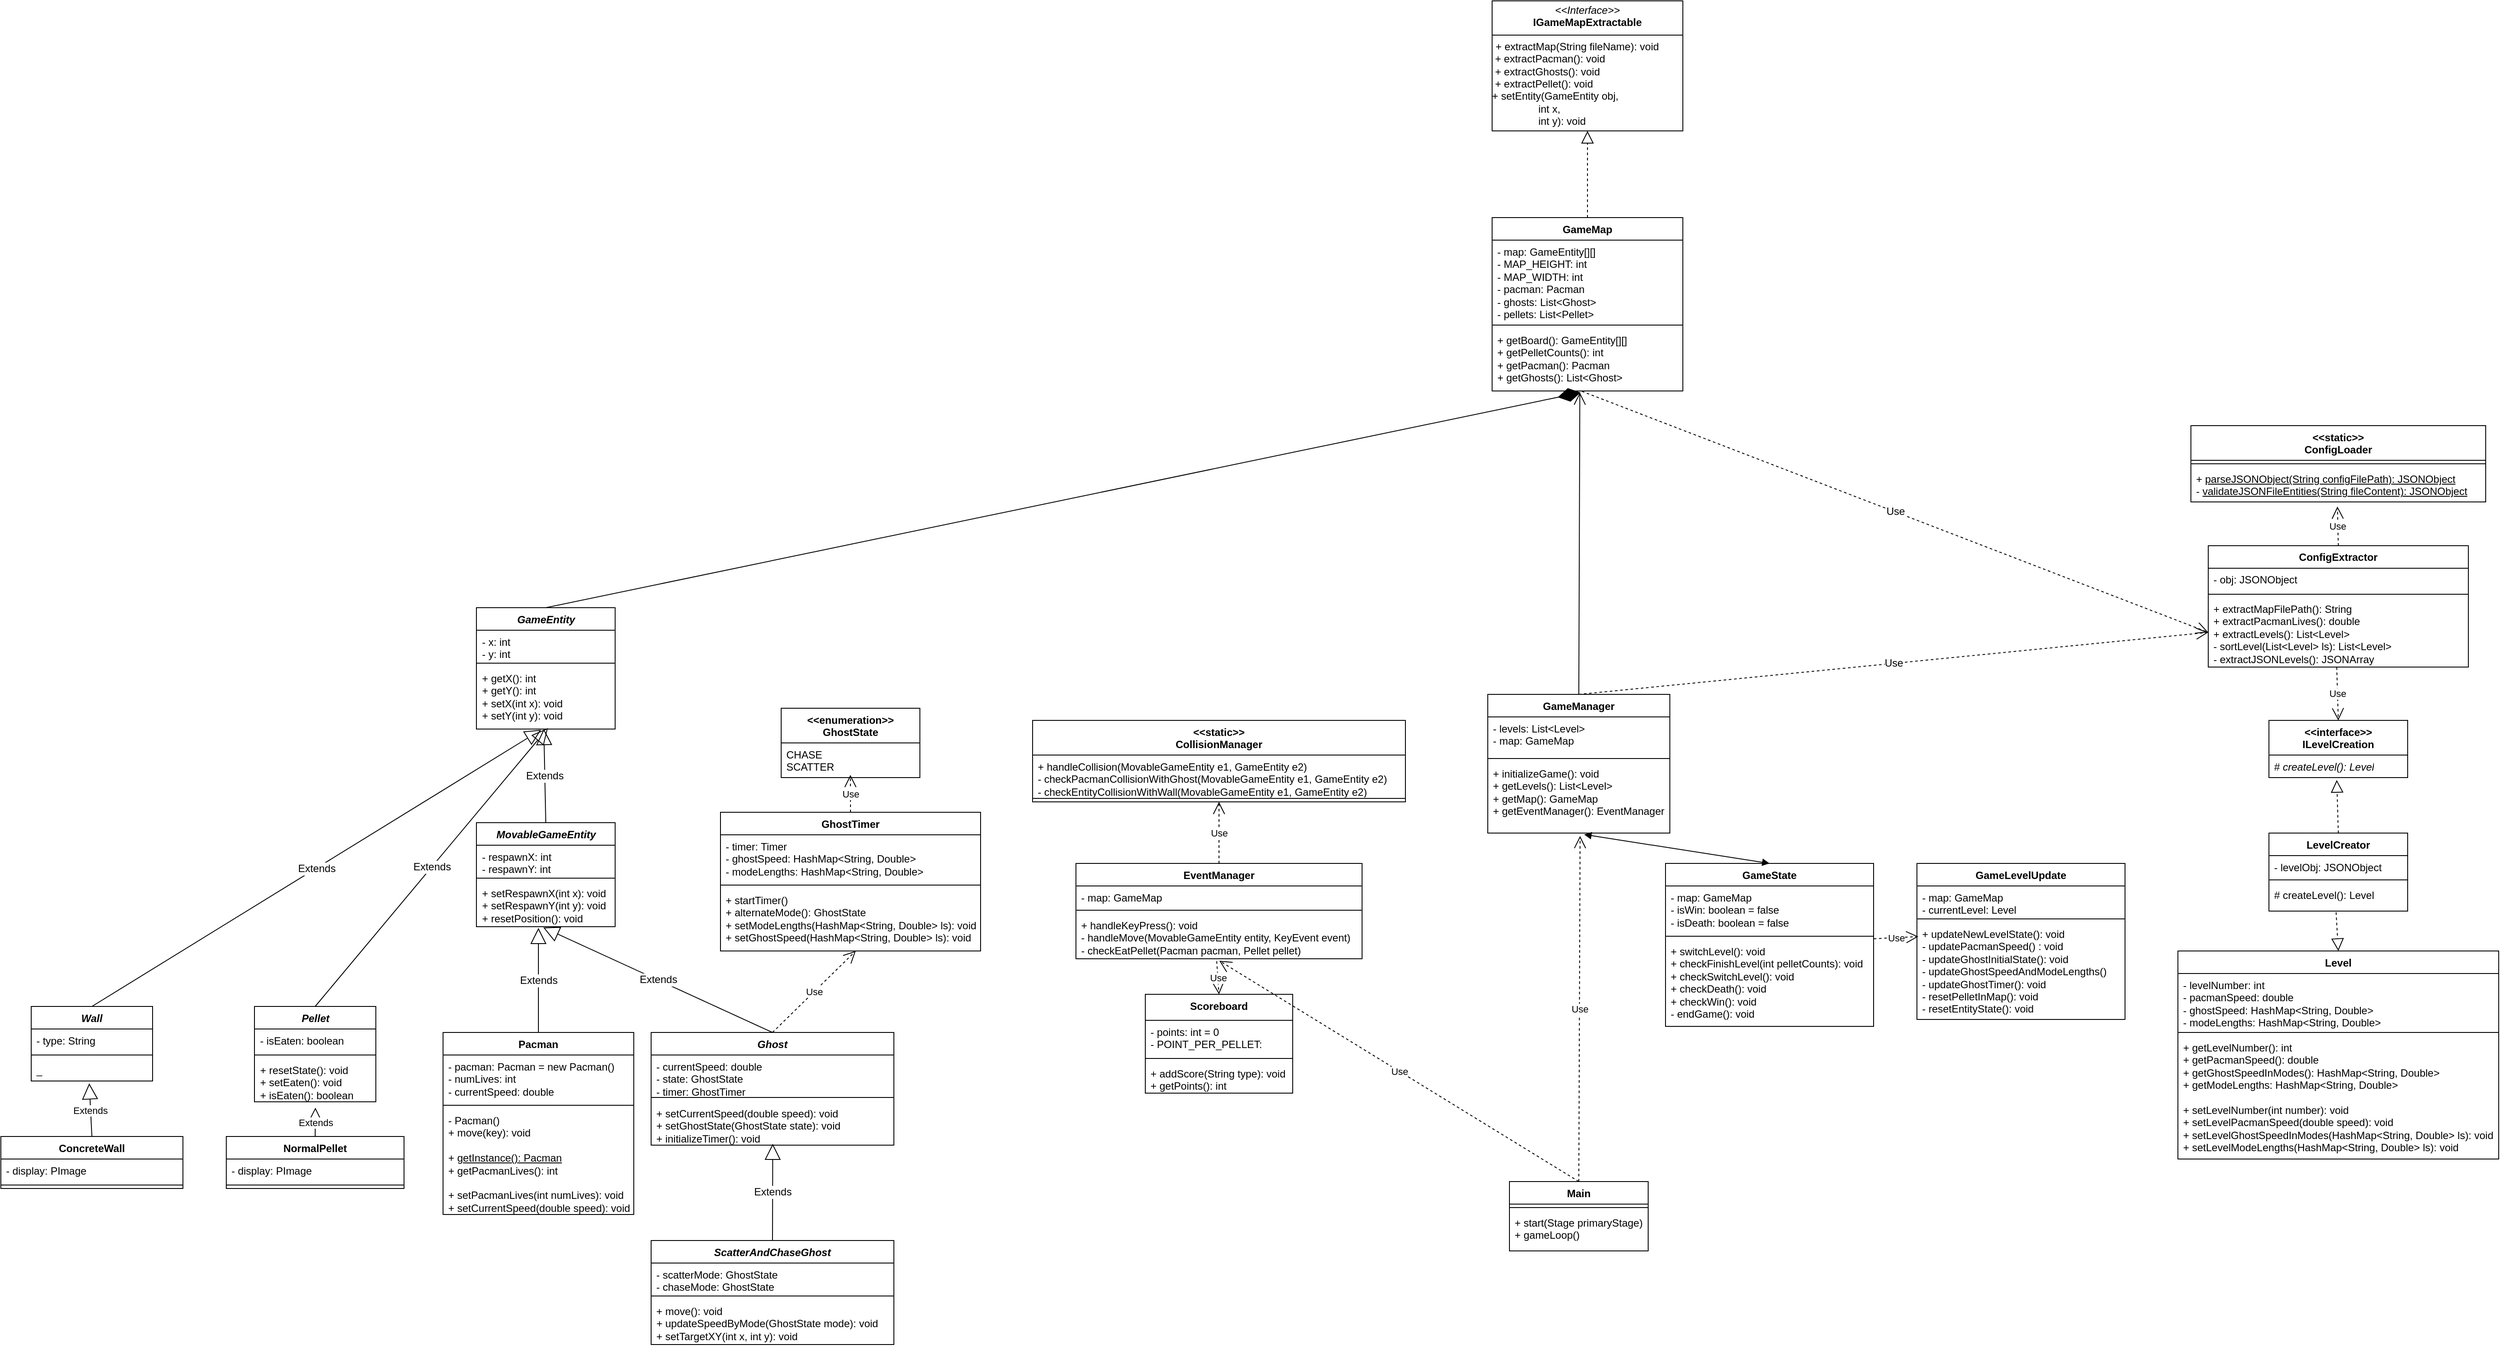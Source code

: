 <mxfile version="24.7.7">
  <diagram id="C5RBs43oDa-KdzZeNtuy" name="Page-1">
    <mxGraphModel dx="2237" dy="1887" grid="1" gridSize="10" guides="1" tooltips="1" connect="1" arrows="1" fold="1" page="1" pageScale="1" pageWidth="827" pageHeight="1169" math="0" shadow="0">
      <root>
        <mxCell id="WIyWlLk6GJQsqaUBKTNV-0" />
        <mxCell id="WIyWlLk6GJQsqaUBKTNV-1" parent="WIyWlLk6GJQsqaUBKTNV-0" />
        <mxCell id="k3yKtcVjdH3FUmCwJc7V-0" value="&lt;div&gt;&amp;lt;&amp;lt;static&amp;gt;&amp;gt;&lt;/div&gt;ConfigLoader" style="swimlane;fontStyle=1;align=center;verticalAlign=top;childLayout=stackLayout;horizontal=1;startSize=40;horizontalStack=0;resizeParent=1;resizeParentMax=0;resizeLast=0;collapsible=1;marginBottom=0;whiteSpace=wrap;html=1;" parent="WIyWlLk6GJQsqaUBKTNV-1" vertex="1">
          <mxGeometry x="886" y="50" width="340" height="88" as="geometry" />
        </mxCell>
        <mxCell id="k3yKtcVjdH3FUmCwJc7V-2" value="" style="line;strokeWidth=1;fillColor=none;align=left;verticalAlign=middle;spacingTop=-1;spacingLeft=3;spacingRight=3;rotatable=0;labelPosition=right;points=[];portConstraint=eastwest;strokeColor=inherit;" parent="k3yKtcVjdH3FUmCwJc7V-0" vertex="1">
          <mxGeometry y="40" width="340" height="8" as="geometry" />
        </mxCell>
        <mxCell id="k3yKtcVjdH3FUmCwJc7V-3" value="+ &lt;u&gt;parseJSONObject(String configFilePath): JSONObject&lt;/u&gt;&lt;div&gt;- &lt;u&gt;validateJSONFileEntities(String fileContent): JSONObject&lt;/u&gt;&lt;/div&gt;" style="text;strokeColor=none;fillColor=none;align=left;verticalAlign=top;spacingLeft=4;spacingRight=4;overflow=hidden;rotatable=0;points=[[0,0.5],[1,0.5]];portConstraint=eastwest;whiteSpace=wrap;html=1;" parent="k3yKtcVjdH3FUmCwJc7V-0" vertex="1">
          <mxGeometry y="48" width="340" height="40" as="geometry" />
        </mxCell>
        <mxCell id="k3yKtcVjdH3FUmCwJc7V-8" value="Level" style="swimlane;fontStyle=1;align=center;verticalAlign=top;childLayout=stackLayout;horizontal=1;startSize=26;horizontalStack=0;resizeParent=1;resizeParentMax=0;resizeLast=0;collapsible=1;marginBottom=0;whiteSpace=wrap;html=1;" parent="WIyWlLk6GJQsqaUBKTNV-1" vertex="1">
          <mxGeometry x="871" y="656" width="370" height="240" as="geometry" />
        </mxCell>
        <mxCell id="k3yKtcVjdH3FUmCwJc7V-9" value="&lt;div&gt;- levelNumber: int&lt;/div&gt;- pacmanSpeed: double&lt;div&gt;- ghostSpeed: HashMap&amp;lt;String, Double&amp;gt;&lt;br&gt;&lt;div&gt;- modeLengths: HashMap&amp;lt;String, Double&amp;gt;&lt;/div&gt;&lt;/div&gt;" style="text;strokeColor=none;fillColor=none;align=left;verticalAlign=top;spacingLeft=4;spacingRight=4;overflow=hidden;rotatable=0;points=[[0,0.5],[1,0.5]];portConstraint=eastwest;whiteSpace=wrap;html=1;" parent="k3yKtcVjdH3FUmCwJc7V-8" vertex="1">
          <mxGeometry y="26" width="370" height="64" as="geometry" />
        </mxCell>
        <mxCell id="k3yKtcVjdH3FUmCwJc7V-10" value="" style="line;strokeWidth=1;fillColor=none;align=left;verticalAlign=middle;spacingTop=-1;spacingLeft=3;spacingRight=3;rotatable=0;labelPosition=right;points=[];portConstraint=eastwest;strokeColor=inherit;" parent="k3yKtcVjdH3FUmCwJc7V-8" vertex="1">
          <mxGeometry y="90" width="370" height="8" as="geometry" />
        </mxCell>
        <mxCell id="k3yKtcVjdH3FUmCwJc7V-11" value="+ getLevelNumber(): int&lt;div&gt;+ getPacmanSpeed(): double&lt;/div&gt;&lt;div&gt;+ getGhostSpeedInModes(): HashMap&amp;lt;String, Double&amp;gt;&amp;nbsp;&lt;/div&gt;&lt;div&gt;+ getModeLengths: HashMap&amp;lt;String, Double&amp;gt;&lt;/div&gt;&lt;div&gt;&lt;br&gt;&lt;/div&gt;&lt;div&gt;+ setLevelNumber(int number): void&lt;/div&gt;&lt;div&gt;+ setLevelPacmanSpeed(double speed): void&lt;/div&gt;&lt;div&gt;+ setLevelGhostSpeedInModes(HashMap&amp;lt;String, Double&amp;gt; ls): void&lt;/div&gt;&lt;div&gt;+ setLevelModeLengths(HashMap&amp;lt;String, Double&amp;gt; ls): void&lt;/div&gt;" style="text;strokeColor=none;fillColor=none;align=left;verticalAlign=top;spacingLeft=4;spacingRight=4;overflow=hidden;rotatable=0;points=[[0,0.5],[1,0.5]];portConstraint=eastwest;whiteSpace=wrap;html=1;" parent="k3yKtcVjdH3FUmCwJc7V-8" vertex="1">
          <mxGeometry y="98" width="370" height="142" as="geometry" />
        </mxCell>
        <mxCell id="k3yKtcVjdH3FUmCwJc7V-12" value="&lt;i&gt;GameEntity&lt;/i&gt;" style="swimlane;fontStyle=1;align=center;verticalAlign=top;childLayout=stackLayout;horizontal=1;startSize=26;horizontalStack=0;resizeParent=1;resizeParentMax=0;resizeLast=0;collapsible=1;marginBottom=0;whiteSpace=wrap;html=1;" parent="WIyWlLk6GJQsqaUBKTNV-1" vertex="1">
          <mxGeometry x="-1091.5" y="260" width="160" height="140" as="geometry" />
        </mxCell>
        <mxCell id="k3yKtcVjdH3FUmCwJc7V-13" value="- x: int&lt;div&gt;- y: int&lt;/div&gt;" style="text;strokeColor=none;fillColor=none;align=left;verticalAlign=top;spacingLeft=4;spacingRight=4;overflow=hidden;rotatable=0;points=[[0,0.5],[1,0.5]];portConstraint=eastwest;whiteSpace=wrap;html=1;" parent="k3yKtcVjdH3FUmCwJc7V-12" vertex="1">
          <mxGeometry y="26" width="160" height="34" as="geometry" />
        </mxCell>
        <mxCell id="k3yKtcVjdH3FUmCwJc7V-14" value="" style="line;strokeWidth=1;fillColor=none;align=left;verticalAlign=middle;spacingTop=-1;spacingLeft=3;spacingRight=3;rotatable=0;labelPosition=right;points=[];portConstraint=eastwest;strokeColor=inherit;" parent="k3yKtcVjdH3FUmCwJc7V-12" vertex="1">
          <mxGeometry y="60" width="160" height="8" as="geometry" />
        </mxCell>
        <mxCell id="k3yKtcVjdH3FUmCwJc7V-15" value="+ getX(): int&lt;div&gt;+ getY(): int&lt;/div&gt;&lt;div&gt;+ setX(int x): void&lt;/div&gt;&lt;div&gt;+ setY(int y): void&lt;/div&gt;" style="text;strokeColor=none;fillColor=none;align=left;verticalAlign=top;spacingLeft=4;spacingRight=4;overflow=hidden;rotatable=0;points=[[0,0.5],[1,0.5]];portConstraint=eastwest;whiteSpace=wrap;html=1;" parent="k3yKtcVjdH3FUmCwJc7V-12" vertex="1">
          <mxGeometry y="68" width="160" height="72" as="geometry" />
        </mxCell>
        <mxCell id="k3yKtcVjdH3FUmCwJc7V-16" value="Pacman" style="swimlane;fontStyle=1;align=center;verticalAlign=top;childLayout=stackLayout;horizontal=1;startSize=26;horizontalStack=0;resizeParent=1;resizeParentMax=0;resizeLast=0;collapsible=1;marginBottom=0;whiteSpace=wrap;html=1;" parent="WIyWlLk6GJQsqaUBKTNV-1" vertex="1">
          <mxGeometry x="-1130" y="750" width="220" height="210" as="geometry" />
        </mxCell>
        <mxCell id="k3yKtcVjdH3FUmCwJc7V-17" value="- pacman: Pacman = new Pacman()&lt;div&gt;- numLives: int&lt;/div&gt;&lt;div&gt;- currentSpeed: double&lt;/div&gt;&lt;div&gt;&lt;br&gt;&lt;/div&gt;" style="text;strokeColor=none;fillColor=none;align=left;verticalAlign=top;spacingLeft=4;spacingRight=4;overflow=hidden;rotatable=0;points=[[0,0.5],[1,0.5]];portConstraint=eastwest;whiteSpace=wrap;html=1;" parent="k3yKtcVjdH3FUmCwJc7V-16" vertex="1">
          <mxGeometry y="26" width="220" height="54" as="geometry" />
        </mxCell>
        <mxCell id="k3yKtcVjdH3FUmCwJc7V-18" value="" style="line;strokeWidth=1;fillColor=none;align=left;verticalAlign=middle;spacingTop=-1;spacingLeft=3;spacingRight=3;rotatable=0;labelPosition=right;points=[];portConstraint=eastwest;strokeColor=inherit;" parent="k3yKtcVjdH3FUmCwJc7V-16" vertex="1">
          <mxGeometry y="80" width="220" height="8" as="geometry" />
        </mxCell>
        <mxCell id="k3yKtcVjdH3FUmCwJc7V-19" value="- Pacman()&lt;div&gt;+ move(key): void&lt;/div&gt;&lt;div&gt;&lt;br&gt;&lt;/div&gt;&lt;div&gt;&lt;div&gt;+&amp;nbsp;&lt;u&gt;getInstance(): Pacman&lt;/u&gt;&lt;/div&gt;&lt;/div&gt;&lt;div&gt;+ getPacmanLives(): int&lt;/div&gt;&lt;div&gt;&lt;br&gt;&lt;/div&gt;&lt;div&gt;+ setPacmanLives(int numLives): void&lt;/div&gt;&lt;div&gt;+ setCurrentSpeed(double speed): void&lt;/div&gt;" style="text;strokeColor=none;fillColor=none;align=left;verticalAlign=top;spacingLeft=4;spacingRight=4;overflow=hidden;rotatable=0;points=[[0,0.5],[1,0.5]];portConstraint=eastwest;whiteSpace=wrap;html=1;" parent="k3yKtcVjdH3FUmCwJc7V-16" vertex="1">
          <mxGeometry y="88" width="220" height="122" as="geometry" />
        </mxCell>
        <mxCell id="k3yKtcVjdH3FUmCwJc7V-20" value="&lt;i&gt;Ghost&lt;/i&gt;" style="swimlane;fontStyle=1;align=center;verticalAlign=top;childLayout=stackLayout;horizontal=1;startSize=26;horizontalStack=0;resizeParent=1;resizeParentMax=0;resizeLast=0;collapsible=1;marginBottom=0;whiteSpace=wrap;html=1;" parent="WIyWlLk6GJQsqaUBKTNV-1" vertex="1">
          <mxGeometry x="-890" y="750" width="280" height="130" as="geometry" />
        </mxCell>
        <mxCell id="k3yKtcVjdH3FUmCwJc7V-21" value="- currentSpeed: double&lt;div&gt;-&amp;nbsp;&lt;span style=&quot;background-color: initial;&quot;&gt;state:&amp;nbsp;&lt;/span&gt;&lt;span style=&quot;background-color: initial;&quot;&gt;GhostState&amp;nbsp;&lt;/span&gt;&lt;/div&gt;&lt;div&gt;&lt;div&gt;&lt;span style=&quot;background-color: initial;&quot;&gt;- timer: GhostTimer&lt;/span&gt;&lt;br&gt;&lt;/div&gt;&lt;div&gt;&lt;br&gt;&lt;/div&gt;&lt;/div&gt;" style="text;strokeColor=none;fillColor=none;align=left;verticalAlign=top;spacingLeft=4;spacingRight=4;overflow=hidden;rotatable=0;points=[[0,0.5],[1,0.5]];portConstraint=eastwest;whiteSpace=wrap;html=1;" parent="k3yKtcVjdH3FUmCwJc7V-20" vertex="1">
          <mxGeometry y="26" width="280" height="44" as="geometry" />
        </mxCell>
        <mxCell id="k3yKtcVjdH3FUmCwJc7V-22" value="" style="line;strokeWidth=1;fillColor=none;align=left;verticalAlign=middle;spacingTop=-1;spacingLeft=3;spacingRight=3;rotatable=0;labelPosition=right;points=[];portConstraint=eastwest;strokeColor=inherit;" parent="k3yKtcVjdH3FUmCwJc7V-20" vertex="1">
          <mxGeometry y="70" width="280" height="10" as="geometry" />
        </mxCell>
        <mxCell id="k3yKtcVjdH3FUmCwJc7V-23" value="&lt;div&gt;&lt;span style=&quot;background-color: initial;&quot;&gt;+ setCurrentSpeed(double speed): void&lt;/span&gt;&lt;br&gt;&lt;/div&gt;&lt;div&gt;&lt;span style=&quot;background-color: initial;&quot;&gt;+ setGhostState(GhostState state): void&lt;/span&gt;&lt;/div&gt;&lt;div&gt;&lt;span style=&quot;background-color: initial;&quot;&gt;+ initializeTimer(): void&lt;/span&gt;&lt;/div&gt;" style="text;strokeColor=none;fillColor=none;align=left;verticalAlign=top;spacingLeft=4;spacingRight=4;overflow=hidden;rotatable=0;points=[[0,0.5],[1,0.5]];portConstraint=eastwest;whiteSpace=wrap;html=1;" parent="k3yKtcVjdH3FUmCwJc7V-20" vertex="1">
          <mxGeometry y="80" width="280" height="50" as="geometry" />
        </mxCell>
        <mxCell id="rw3Is0due_I-UnfVZc5g-0" value="GameManager" style="swimlane;fontStyle=1;align=center;verticalAlign=top;childLayout=stackLayout;horizontal=1;startSize=26;horizontalStack=0;resizeParent=1;resizeParentMax=0;resizeLast=0;collapsible=1;marginBottom=0;whiteSpace=wrap;html=1;" parent="WIyWlLk6GJQsqaUBKTNV-1" vertex="1">
          <mxGeometry x="75" y="360" width="210" height="160" as="geometry" />
        </mxCell>
        <mxCell id="rw3Is0due_I-UnfVZc5g-1" value="- levels: List&amp;lt;Level&amp;gt;&lt;div&gt;&lt;span style=&quot;background-color: initial;&quot;&gt;- map: GameMap&lt;/span&gt;&lt;br&gt;&lt;/div&gt;&lt;div&gt;&lt;br&gt;&lt;/div&gt;" style="text;strokeColor=none;fillColor=none;align=left;verticalAlign=top;spacingLeft=4;spacingRight=4;overflow=hidden;rotatable=0;points=[[0,0.5],[1,0.5]];portConstraint=eastwest;whiteSpace=wrap;html=1;" parent="rw3Is0due_I-UnfVZc5g-0" vertex="1">
          <mxGeometry y="26" width="210" height="44" as="geometry" />
        </mxCell>
        <mxCell id="rw3Is0due_I-UnfVZc5g-2" value="" style="line;strokeWidth=1;fillColor=none;align=left;verticalAlign=middle;spacingTop=-1;spacingLeft=3;spacingRight=3;rotatable=0;labelPosition=right;points=[];portConstraint=eastwest;strokeColor=inherit;" parent="rw3Is0due_I-UnfVZc5g-0" vertex="1">
          <mxGeometry y="70" width="210" height="8" as="geometry" />
        </mxCell>
        <mxCell id="rw3Is0due_I-UnfVZc5g-3" value="&lt;div&gt;+ initializeGame(): void&lt;/div&gt;&lt;div&gt;&lt;span style=&quot;background-color: initial;&quot;&gt;+ getLevels(): List&amp;lt;Level&amp;gt;&lt;/span&gt;&lt;br&gt;&lt;/div&gt;&lt;div&gt;+ getMap(): GameMap&lt;/div&gt;&lt;div&gt;+ getEventManager(): EventManager&lt;/div&gt;" style="text;strokeColor=none;fillColor=none;align=left;verticalAlign=top;spacingLeft=4;spacingRight=4;overflow=hidden;rotatable=0;points=[[0,0.5],[1,0.5]];portConstraint=eastwest;whiteSpace=wrap;html=1;" parent="rw3Is0due_I-UnfVZc5g-0" vertex="1">
          <mxGeometry y="78" width="210" height="82" as="geometry" />
        </mxCell>
        <mxCell id="rw3Is0due_I-UnfVZc5g-8" value="ConfigExtractor" style="swimlane;fontStyle=1;align=center;verticalAlign=top;childLayout=stackLayout;horizontal=1;startSize=26;horizontalStack=0;resizeParent=1;resizeParentMax=0;resizeLast=0;collapsible=1;marginBottom=0;whiteSpace=wrap;html=1;" parent="WIyWlLk6GJQsqaUBKTNV-1" vertex="1">
          <mxGeometry x="906" y="188.48" width="300" height="140" as="geometry" />
        </mxCell>
        <mxCell id="rw3Is0due_I-UnfVZc5g-9" value="- obj: JSONObject" style="text;strokeColor=none;fillColor=none;align=left;verticalAlign=top;spacingLeft=4;spacingRight=4;overflow=hidden;rotatable=0;points=[[0,0.5],[1,0.5]];portConstraint=eastwest;whiteSpace=wrap;html=1;" parent="rw3Is0due_I-UnfVZc5g-8" vertex="1">
          <mxGeometry y="26" width="300" height="26" as="geometry" />
        </mxCell>
        <mxCell id="rw3Is0due_I-UnfVZc5g-10" value="" style="line;strokeWidth=1;fillColor=none;align=left;verticalAlign=middle;spacingTop=-1;spacingLeft=3;spacingRight=3;rotatable=0;labelPosition=right;points=[];portConstraint=eastwest;strokeColor=inherit;" parent="rw3Is0due_I-UnfVZc5g-8" vertex="1">
          <mxGeometry y="52" width="300" height="8" as="geometry" />
        </mxCell>
        <mxCell id="rw3Is0due_I-UnfVZc5g-11" value="+ extractMapFilePath(): String&lt;div&gt;+ extractPacmanLives(): double&lt;/div&gt;&lt;div&gt;+ extractLevels(): List&amp;lt;Level&amp;gt;&lt;/div&gt;&lt;div&gt;- sortLevel(List&amp;lt;Level&amp;gt; ls): List&amp;lt;Level&amp;gt;&lt;/div&gt;&lt;div&gt;- extractJSONLevels(): JSONArray&lt;/div&gt;" style="text;strokeColor=none;fillColor=none;align=left;verticalAlign=top;spacingLeft=4;spacingRight=4;overflow=hidden;rotatable=0;points=[[0,0.5],[1,0.5]];portConstraint=eastwest;whiteSpace=wrap;html=1;" parent="rw3Is0due_I-UnfVZc5g-8" vertex="1">
          <mxGeometry y="60" width="300" height="80" as="geometry" />
        </mxCell>
        <mxCell id="rw3Is0due_I-UnfVZc5g-12" value="&lt;div&gt;&amp;lt;&amp;lt;interface&amp;gt;&amp;gt;&lt;/div&gt;ILevelCreation" style="swimlane;fontStyle=1;align=center;verticalAlign=top;childLayout=stackLayout;horizontal=1;startSize=40;horizontalStack=0;resizeParent=1;resizeParentMax=0;resizeLast=0;collapsible=1;marginBottom=0;whiteSpace=wrap;html=1;" parent="WIyWlLk6GJQsqaUBKTNV-1" vertex="1">
          <mxGeometry x="976" y="390" width="160" height="66" as="geometry" />
        </mxCell>
        <mxCell id="rw3Is0due_I-UnfVZc5g-15" value="# &lt;i&gt;createLevel(): Level&lt;/i&gt;" style="text;strokeColor=none;fillColor=none;align=left;verticalAlign=top;spacingLeft=4;spacingRight=4;overflow=hidden;rotatable=0;points=[[0,0.5],[1,0.5]];portConstraint=eastwest;whiteSpace=wrap;html=1;" parent="rw3Is0due_I-UnfVZc5g-12" vertex="1">
          <mxGeometry y="40" width="160" height="26" as="geometry" />
        </mxCell>
        <mxCell id="rw3Is0due_I-UnfVZc5g-21" value="Use" style="endArrow=open;endSize=12;dashed=1;html=1;rounded=0;exitX=0.5;exitY=0;exitDx=0;exitDy=0;entryX=0.497;entryY=1.131;entryDx=0;entryDy=0;entryPerimeter=0;" parent="WIyWlLk6GJQsqaUBKTNV-1" source="rw3Is0due_I-UnfVZc5g-8" target="k3yKtcVjdH3FUmCwJc7V-3" edge="1">
          <mxGeometry width="160" relative="1" as="geometry">
            <mxPoint x="1006" y="418.48" as="sourcePoint" />
            <mxPoint x="984.98" y="130.0" as="targetPoint" />
          </mxGeometry>
        </mxCell>
        <mxCell id="rw3Is0due_I-UnfVZc5g-22" value="" style="endArrow=block;dashed=1;endFill=0;endSize=12;html=1;rounded=0;exitX=0.484;exitY=1.043;exitDx=0;exitDy=0;entryX=0.5;entryY=0;entryDx=0;entryDy=0;exitPerimeter=0;" parent="WIyWlLk6GJQsqaUBKTNV-1" source="b9I_rk6hgtn4qXGZe8mg-3" target="k3yKtcVjdH3FUmCwJc7V-8" edge="1">
          <mxGeometry width="160" relative="1" as="geometry">
            <mxPoint x="1054.88" y="599.928" as="sourcePoint" />
            <mxPoint x="1296" y="560" as="targetPoint" />
          </mxGeometry>
        </mxCell>
        <mxCell id="rw3Is0due_I-UnfVZc5g-23" value="Use" style="endArrow=open;endSize=12;dashed=1;html=1;rounded=0;exitX=0.494;exitY=1.004;exitDx=0;exitDy=0;entryX=0.5;entryY=0;entryDx=0;entryDy=0;exitPerimeter=0;" parent="WIyWlLk6GJQsqaUBKTNV-1" source="rw3Is0due_I-UnfVZc5g-11" target="rw3Is0due_I-UnfVZc5g-12" edge="1">
          <mxGeometry width="160" relative="1" as="geometry">
            <mxPoint x="1336.0" y="410.0" as="sourcePoint" />
            <mxPoint x="1506" y="459" as="targetPoint" />
          </mxGeometry>
        </mxCell>
        <mxCell id="rw3Is0due_I-UnfVZc5g-28" value="GameMap" style="swimlane;fontStyle=1;align=center;verticalAlign=top;childLayout=stackLayout;horizontal=1;startSize=26;horizontalStack=0;resizeParent=1;resizeParentMax=0;resizeLast=0;collapsible=1;marginBottom=0;whiteSpace=wrap;html=1;" parent="WIyWlLk6GJQsqaUBKTNV-1" vertex="1">
          <mxGeometry x="80" y="-190" width="220" height="200" as="geometry" />
        </mxCell>
        <mxCell id="rw3Is0due_I-UnfVZc5g-29" value="- map: GameEntity[][]&lt;div&gt;- MAP_HEIGHT: int&lt;/div&gt;&lt;div&gt;- MAP_WIDTH: int&lt;/div&gt;&lt;div&gt;- pacman: Pacman&lt;/div&gt;&lt;div&gt;- ghosts: List&amp;lt;Ghost&amp;gt;&lt;/div&gt;&lt;div&gt;- pellets: List&amp;lt;Pellet&amp;gt;&lt;/div&gt;" style="text;strokeColor=none;fillColor=none;align=left;verticalAlign=top;spacingLeft=4;spacingRight=4;overflow=hidden;rotatable=0;points=[[0,0.5],[1,0.5]];portConstraint=eastwest;whiteSpace=wrap;html=1;" parent="rw3Is0due_I-UnfVZc5g-28" vertex="1">
          <mxGeometry y="26" width="220" height="94" as="geometry" />
        </mxCell>
        <mxCell id="rw3Is0due_I-UnfVZc5g-30" value="" style="line;strokeWidth=1;fillColor=none;align=left;verticalAlign=middle;spacingTop=-1;spacingLeft=3;spacingRight=3;rotatable=0;labelPosition=right;points=[];portConstraint=eastwest;strokeColor=inherit;" parent="rw3Is0due_I-UnfVZc5g-28" vertex="1">
          <mxGeometry y="120" width="220" height="8" as="geometry" />
        </mxCell>
        <mxCell id="rw3Is0due_I-UnfVZc5g-31" value="&lt;div&gt;&lt;span style=&quot;background-color: initial;&quot;&gt;+ getBoard():&amp;nbsp;&lt;/span&gt;&lt;span style=&quot;background-color: initial;&quot;&gt;GameEntity[][]&lt;/span&gt;&lt;br&gt;&lt;/div&gt;&lt;div&gt;&lt;span style=&quot;background-color: initial;&quot;&gt;+ getPelletCounts(): int&lt;/span&gt;&lt;br&gt;&lt;/div&gt;&lt;div&gt;+ getPacman(): Pacman&lt;/div&gt;&lt;div&gt;+ getGhosts(): List&amp;lt;Ghost&amp;gt;&lt;br&gt;&lt;div&gt;&lt;br&gt;&lt;/div&gt;&lt;/div&gt;" style="text;strokeColor=none;fillColor=none;align=left;verticalAlign=top;spacingLeft=4;spacingRight=4;overflow=hidden;rotatable=0;points=[[0,0.5],[1,0.5]];portConstraint=eastwest;whiteSpace=wrap;html=1;" parent="rw3Is0due_I-UnfVZc5g-28" vertex="1">
          <mxGeometry y="128" width="220" height="72" as="geometry" />
        </mxCell>
        <mxCell id="tSfVz4bYU_NCFo6Q-qHQ-0" value="&lt;i&gt;Wall&lt;/i&gt;" style="swimlane;fontStyle=1;align=center;verticalAlign=top;childLayout=stackLayout;horizontal=1;startSize=26;horizontalStack=0;resizeParent=1;resizeParentMax=0;resizeLast=0;collapsible=1;marginBottom=0;whiteSpace=wrap;html=1;" parent="WIyWlLk6GJQsqaUBKTNV-1" vertex="1">
          <mxGeometry x="-1605" y="720" width="140" height="86" as="geometry" />
        </mxCell>
        <mxCell id="tSfVz4bYU_NCFo6Q-qHQ-1" value="- type: String" style="text;strokeColor=none;fillColor=none;align=left;verticalAlign=top;spacingLeft=4;spacingRight=4;overflow=hidden;rotatable=0;points=[[0,0.5],[1,0.5]];portConstraint=eastwest;whiteSpace=wrap;html=1;" parent="tSfVz4bYU_NCFo6Q-qHQ-0" vertex="1">
          <mxGeometry y="26" width="140" height="26" as="geometry" />
        </mxCell>
        <mxCell id="tSfVz4bYU_NCFo6Q-qHQ-2" value="" style="line;strokeWidth=1;fillColor=none;align=left;verticalAlign=middle;spacingTop=-1;spacingLeft=3;spacingRight=3;rotatable=0;labelPosition=right;points=[];portConstraint=eastwest;strokeColor=inherit;" parent="tSfVz4bYU_NCFo6Q-qHQ-0" vertex="1">
          <mxGeometry y="52" width="140" height="8" as="geometry" />
        </mxCell>
        <mxCell id="tSfVz4bYU_NCFo6Q-qHQ-3" value="_" style="text;strokeColor=none;fillColor=none;align=left;verticalAlign=top;spacingLeft=4;spacingRight=4;overflow=hidden;rotatable=0;points=[[0,0.5],[1,0.5]];portConstraint=eastwest;whiteSpace=wrap;html=1;" parent="tSfVz4bYU_NCFo6Q-qHQ-0" vertex="1">
          <mxGeometry y="60" width="140" height="26" as="geometry" />
        </mxCell>
        <mxCell id="tSfVz4bYU_NCFo6Q-qHQ-9" value="&lt;div&gt;&amp;lt;&amp;lt;enumeration&amp;gt;&amp;gt;&lt;/div&gt;GhostState" style="swimlane;fontStyle=1;align=center;verticalAlign=top;childLayout=stackLayout;horizontal=1;startSize=40;horizontalStack=0;resizeParent=1;resizeParentMax=0;resizeLast=0;collapsible=1;marginBottom=0;whiteSpace=wrap;html=1;" parent="WIyWlLk6GJQsqaUBKTNV-1" vertex="1">
          <mxGeometry x="-740" y="376" width="160" height="80" as="geometry" />
        </mxCell>
        <mxCell id="tSfVz4bYU_NCFo6Q-qHQ-10" value="CHASE&lt;div&gt;SCATTER&lt;/div&gt;" style="text;strokeColor=none;fillColor=none;align=left;verticalAlign=top;spacingLeft=4;spacingRight=4;overflow=hidden;rotatable=0;points=[[0,0.5],[1,0.5]];portConstraint=eastwest;whiteSpace=wrap;html=1;" parent="tSfVz4bYU_NCFo6Q-qHQ-9" vertex="1">
          <mxGeometry y="40" width="160" height="40" as="geometry" />
        </mxCell>
        <mxCell id="tSfVz4bYU_NCFo6Q-qHQ-13" value="Extends" style="endArrow=block;endSize=16;endFill=0;html=1;rounded=0;fontSize=12;curved=1;exitX=0.5;exitY=0;exitDx=0;exitDy=0;entryX=0.447;entryY=1.027;entryDx=0;entryDy=0;entryPerimeter=0;" parent="WIyWlLk6GJQsqaUBKTNV-1" source="k3yKtcVjdH3FUmCwJc7V-16" edge="1" target="RNng5RezGkxJU8IlU9MV-23">
          <mxGeometry width="160" relative="1" as="geometry">
            <mxPoint x="-1011.5" y="527.23" as="sourcePoint" />
            <mxPoint x="-1020" y="630" as="targetPoint" />
          </mxGeometry>
        </mxCell>
        <mxCell id="tSfVz4bYU_NCFo6Q-qHQ-14" value="Extends" style="endArrow=block;endSize=16;endFill=0;html=1;rounded=0;fontSize=12;curved=1;exitX=0.5;exitY=0;exitDx=0;exitDy=0;entryX=0.482;entryY=1.018;entryDx=0;entryDy=0;entryPerimeter=0;" parent="WIyWlLk6GJQsqaUBKTNV-1" source="k3yKtcVjdH3FUmCwJc7V-20" target="RNng5RezGkxJU8IlU9MV-23" edge="1">
          <mxGeometry width="160" relative="1" as="geometry">
            <mxPoint x="-751.5" y="550.0" as="sourcePoint" />
            <mxPoint x="-861.5" y="670" as="targetPoint" />
          </mxGeometry>
        </mxCell>
        <mxCell id="tSfVz4bYU_NCFo6Q-qHQ-15" value="Extends" style="endArrow=block;endSize=16;endFill=0;html=1;rounded=0;fontSize=12;curved=1;exitX=0.5;exitY=0;exitDx=0;exitDy=0;entryX=0.466;entryY=1.012;entryDx=0;entryDy=0;entryPerimeter=0;" parent="WIyWlLk6GJQsqaUBKTNV-1" source="tSfVz4bYU_NCFo6Q-qHQ-0" target="k3yKtcVjdH3FUmCwJc7V-15" edge="1">
          <mxGeometry width="160" relative="1" as="geometry">
            <mxPoint x="-841.5" y="470" as="sourcePoint" />
            <mxPoint x="-681.5" y="470" as="targetPoint" />
          </mxGeometry>
        </mxCell>
        <mxCell id="b9I_rk6hgtn4qXGZe8mg-0" value="LevelCreator" style="swimlane;fontStyle=1;align=center;verticalAlign=top;childLayout=stackLayout;horizontal=1;startSize=26;horizontalStack=0;resizeParent=1;resizeParentMax=0;resizeLast=0;collapsible=1;marginBottom=0;whiteSpace=wrap;html=1;" parent="WIyWlLk6GJQsqaUBKTNV-1" vertex="1">
          <mxGeometry x="976" y="520" width="160" height="90" as="geometry" />
        </mxCell>
        <mxCell id="b9I_rk6hgtn4qXGZe8mg-1" value="- levelObj: JSONObject" style="text;strokeColor=none;fillColor=none;align=left;verticalAlign=top;spacingLeft=4;spacingRight=4;overflow=hidden;rotatable=0;points=[[0,0.5],[1,0.5]];portConstraint=eastwest;whiteSpace=wrap;html=1;" parent="b9I_rk6hgtn4qXGZe8mg-0" vertex="1">
          <mxGeometry y="26" width="160" height="24" as="geometry" />
        </mxCell>
        <mxCell id="b9I_rk6hgtn4qXGZe8mg-2" value="" style="line;strokeWidth=1;fillColor=none;align=left;verticalAlign=middle;spacingTop=-1;spacingLeft=3;spacingRight=3;rotatable=0;labelPosition=right;points=[];portConstraint=eastwest;strokeColor=inherit;" parent="b9I_rk6hgtn4qXGZe8mg-0" vertex="1">
          <mxGeometry y="50" width="160" height="8" as="geometry" />
        </mxCell>
        <mxCell id="b9I_rk6hgtn4qXGZe8mg-3" value="# createLevel(): Level&lt;div&gt;&lt;br&gt;&lt;/div&gt;" style="text;strokeColor=none;fillColor=none;align=left;verticalAlign=top;spacingLeft=4;spacingRight=4;overflow=hidden;rotatable=0;points=[[0,0.5],[1,0.5]];portConstraint=eastwest;whiteSpace=wrap;html=1;" parent="b9I_rk6hgtn4qXGZe8mg-0" vertex="1">
          <mxGeometry y="58" width="160" height="32" as="geometry" />
        </mxCell>
        <mxCell id="b9I_rk6hgtn4qXGZe8mg-4" value="Use" style="endArrow=open;endSize=12;dashed=1;html=1;rounded=0;fontSize=12;curved=1;exitX=0.471;exitY=1.006;exitDx=0;exitDy=0;entryX=0;entryY=0.5;entryDx=0;entryDy=0;exitPerimeter=0;" parent="WIyWlLk6GJQsqaUBKTNV-1" source="rw3Is0due_I-UnfVZc5g-31" target="rw3Is0due_I-UnfVZc5g-11" edge="1">
          <mxGeometry width="160" relative="1" as="geometry">
            <mxPoint x="450" y="390" as="sourcePoint" />
            <mxPoint x="610" y="390" as="targetPoint" />
          </mxGeometry>
        </mxCell>
        <mxCell id="b9I_rk6hgtn4qXGZe8mg-5" value="Use" style="endArrow=open;endSize=12;dashed=1;html=1;rounded=0;fontSize=12;curved=1;exitX=0.5;exitY=0;exitDx=0;exitDy=0;entryX=0;entryY=0.5;entryDx=0;entryDy=0;" parent="WIyWlLk6GJQsqaUBKTNV-1" source="rw3Is0due_I-UnfVZc5g-0" target="rw3Is0due_I-UnfVZc5g-11" edge="1">
          <mxGeometry width="160" relative="1" as="geometry">
            <mxPoint x="450" y="390" as="sourcePoint" />
            <mxPoint x="610" y="390" as="targetPoint" />
          </mxGeometry>
        </mxCell>
        <mxCell id="b9I_rk6hgtn4qXGZe8mg-7" value="&lt;i&gt;ScatterAndChaseGhost&lt;/i&gt;" style="swimlane;fontStyle=1;align=center;verticalAlign=top;childLayout=stackLayout;horizontal=1;startSize=26;horizontalStack=0;resizeParent=1;resizeParentMax=0;resizeLast=0;collapsible=1;marginBottom=0;whiteSpace=wrap;html=1;" parent="WIyWlLk6GJQsqaUBKTNV-1" vertex="1">
          <mxGeometry x="-890" y="990" width="280" height="120" as="geometry" />
        </mxCell>
        <mxCell id="b9I_rk6hgtn4qXGZe8mg-8" value="&lt;div&gt;- scatterMode: GhostState&lt;/div&gt;&lt;div&gt;&lt;span style=&quot;background-color: initial;&quot;&gt;- chaseMode: GhostState&lt;/span&gt;&lt;/div&gt;" style="text;strokeColor=none;fillColor=none;align=left;verticalAlign=top;spacingLeft=4;spacingRight=4;overflow=hidden;rotatable=0;points=[[0,0.5],[1,0.5]];portConstraint=eastwest;whiteSpace=wrap;html=1;" parent="b9I_rk6hgtn4qXGZe8mg-7" vertex="1">
          <mxGeometry y="26" width="280" height="34" as="geometry" />
        </mxCell>
        <mxCell id="b9I_rk6hgtn4qXGZe8mg-9" value="" style="line;strokeWidth=1;fillColor=none;align=left;verticalAlign=middle;spacingTop=-1;spacingLeft=3;spacingRight=3;rotatable=0;labelPosition=right;points=[];portConstraint=eastwest;strokeColor=inherit;" parent="b9I_rk6hgtn4qXGZe8mg-7" vertex="1">
          <mxGeometry y="60" width="280" height="8" as="geometry" />
        </mxCell>
        <mxCell id="b9I_rk6hgtn4qXGZe8mg-10" value="+&amp;nbsp;move(): void&lt;div&gt;&lt;i&gt;+&lt;/i&gt;&lt;span style=&quot;background-color: initial;&quot;&gt;&amp;nbsp;updateSpeedByMode(GhostState mode): void&lt;/span&gt;&lt;/div&gt;&lt;div&gt;&lt;span style=&quot;background-color: initial;&quot;&gt;+ setTargetXY(int x, int y): void&lt;/span&gt;&lt;/div&gt;" style="text;strokeColor=none;fillColor=none;align=left;verticalAlign=top;spacingLeft=4;spacingRight=4;overflow=hidden;rotatable=0;points=[[0,0.5],[1,0.5]];portConstraint=eastwest;whiteSpace=wrap;html=1;" parent="b9I_rk6hgtn4qXGZe8mg-7" vertex="1">
          <mxGeometry y="68" width="280" height="52" as="geometry" />
        </mxCell>
        <mxCell id="b9I_rk6hgtn4qXGZe8mg-11" value="Extends" style="endArrow=block;endSize=16;endFill=0;html=1;rounded=0;fontSize=12;curved=1;exitX=0.5;exitY=0;exitDx=0;exitDy=0;entryX=0.501;entryY=0.967;entryDx=0;entryDy=0;entryPerimeter=0;" parent="WIyWlLk6GJQsqaUBKTNV-1" source="b9I_rk6hgtn4qXGZe8mg-7" target="k3yKtcVjdH3FUmCwJc7V-23" edge="1">
          <mxGeometry width="160" relative="1" as="geometry">
            <mxPoint x="-601.5" y="970" as="sourcePoint" />
            <mxPoint x="-441.5" y="970" as="targetPoint" />
          </mxGeometry>
        </mxCell>
        <mxCell id="b9I_rk6hgtn4qXGZe8mg-12" value="" style="endArrow=diamondThin;endFill=1;endSize=24;html=1;rounded=0;fontSize=12;curved=1;exitX=0.5;exitY=0;exitDx=0;exitDy=0;entryX=0.464;entryY=1.025;entryDx=0;entryDy=0;entryPerimeter=0;" parent="WIyWlLk6GJQsqaUBKTNV-1" source="k3yKtcVjdH3FUmCwJc7V-12" target="rw3Is0due_I-UnfVZc5g-31" edge="1">
          <mxGeometry width="160" relative="1" as="geometry">
            <mxPoint x="100" y="370" as="sourcePoint" />
            <mxPoint x="260" y="370" as="targetPoint" />
          </mxGeometry>
        </mxCell>
        <mxCell id="b9I_rk6hgtn4qXGZe8mg-13" value="" style="endArrow=open;endFill=1;endSize=12;html=1;rounded=0;fontSize=12;curved=1;entryX=0.46;entryY=1.025;entryDx=0;entryDy=0;entryPerimeter=0;exitX=0.5;exitY=0;exitDx=0;exitDy=0;" parent="WIyWlLk6GJQsqaUBKTNV-1" source="rw3Is0due_I-UnfVZc5g-0" target="rw3Is0due_I-UnfVZc5g-31" edge="1">
          <mxGeometry width="160" relative="1" as="geometry">
            <mxPoint x="100" y="370" as="sourcePoint" />
            <mxPoint x="260" y="370" as="targetPoint" />
          </mxGeometry>
        </mxCell>
        <mxCell id="b9I_rk6hgtn4qXGZe8mg-14" value="" style="endArrow=block;dashed=1;endFill=0;endSize=12;html=1;rounded=0;fontSize=12;curved=1;exitX=0.5;exitY=0;exitDx=0;exitDy=0;entryX=0.489;entryY=1.108;entryDx=0;entryDy=0;entryPerimeter=0;" parent="WIyWlLk6GJQsqaUBKTNV-1" source="b9I_rk6hgtn4qXGZe8mg-0" target="rw3Is0due_I-UnfVZc5g-15" edge="1">
          <mxGeometry width="160" relative="1" as="geometry">
            <mxPoint x="756" y="410" as="sourcePoint" />
            <mxPoint x="916" y="410" as="targetPoint" />
          </mxGeometry>
        </mxCell>
        <mxCell id="b9I_rk6hgtn4qXGZe8mg-15" value="&lt;i&gt;Pellet&lt;/i&gt;" style="swimlane;fontStyle=1;align=center;verticalAlign=top;childLayout=stackLayout;horizontal=1;startSize=26;horizontalStack=0;resizeParent=1;resizeParentMax=0;resizeLast=0;collapsible=1;marginBottom=0;whiteSpace=wrap;html=1;" parent="WIyWlLk6GJQsqaUBKTNV-1" vertex="1">
          <mxGeometry x="-1347.5" y="720" width="140" height="110" as="geometry" />
        </mxCell>
        <mxCell id="b9I_rk6hgtn4qXGZe8mg-16" value="- isEaten: boolean" style="text;strokeColor=none;fillColor=none;align=left;verticalAlign=top;spacingLeft=4;spacingRight=4;overflow=hidden;rotatable=0;points=[[0,0.5],[1,0.5]];portConstraint=eastwest;whiteSpace=wrap;html=1;" parent="b9I_rk6hgtn4qXGZe8mg-15" vertex="1">
          <mxGeometry y="26" width="140" height="26" as="geometry" />
        </mxCell>
        <mxCell id="b9I_rk6hgtn4qXGZe8mg-17" value="" style="line;strokeWidth=1;fillColor=none;align=left;verticalAlign=middle;spacingTop=-1;spacingLeft=3;spacingRight=3;rotatable=0;labelPosition=right;points=[];portConstraint=eastwest;strokeColor=inherit;" parent="b9I_rk6hgtn4qXGZe8mg-15" vertex="1">
          <mxGeometry y="52" width="140" height="8" as="geometry" />
        </mxCell>
        <mxCell id="b9I_rk6hgtn4qXGZe8mg-18" value="&lt;div&gt;+ resetState(): void&lt;/div&gt;+ setEaten(): void&lt;div&gt;+ isEaten(): boolean&lt;/div&gt;" style="text;strokeColor=none;fillColor=none;align=left;verticalAlign=top;spacingLeft=4;spacingRight=4;overflow=hidden;rotatable=0;points=[[0,0.5],[1,0.5]];portConstraint=eastwest;whiteSpace=wrap;html=1;" parent="b9I_rk6hgtn4qXGZe8mg-15" vertex="1">
          <mxGeometry y="60" width="140" height="50" as="geometry" />
        </mxCell>
        <mxCell id="b9I_rk6hgtn4qXGZe8mg-19" value="Extends" style="endArrow=block;endSize=16;endFill=0;html=1;rounded=0;fontSize=12;curved=1;exitX=0.5;exitY=0;exitDx=0;exitDy=0;entryX=0.515;entryY=0.984;entryDx=0;entryDy=0;entryPerimeter=0;" parent="WIyWlLk6GJQsqaUBKTNV-1" source="b9I_rk6hgtn4qXGZe8mg-15" target="k3yKtcVjdH3FUmCwJc7V-15" edge="1">
          <mxGeometry width="160" relative="1" as="geometry">
            <mxPoint x="-1301.5" y="610" as="sourcePoint" />
            <mxPoint x="-1001.5" y="472" as="targetPoint" />
          </mxGeometry>
        </mxCell>
        <mxCell id="b9I_rk6hgtn4qXGZe8mg-20" value="&lt;div&gt;&lt;span style=&quot;background-color: initial;&quot;&gt;Scoreboard&lt;/span&gt;&lt;br&gt;&lt;/div&gt;" style="swimlane;fontStyle=1;align=center;verticalAlign=top;childLayout=stackLayout;horizontal=1;startSize=30;horizontalStack=0;resizeParent=1;resizeParentMax=0;resizeLast=0;collapsible=1;marginBottom=0;whiteSpace=wrap;html=1;" parent="WIyWlLk6GJQsqaUBKTNV-1" vertex="1">
          <mxGeometry x="-320" y="706" width="170" height="114" as="geometry" />
        </mxCell>
        <mxCell id="b9I_rk6hgtn4qXGZe8mg-21" value="- points: int = 0&lt;div&gt;- POINT_PER_PELLET:&amp;nbsp;&lt;/div&gt;" style="text;strokeColor=none;fillColor=none;align=left;verticalAlign=top;spacingLeft=4;spacingRight=4;overflow=hidden;rotatable=0;points=[[0,0.5],[1,0.5]];portConstraint=eastwest;whiteSpace=wrap;html=1;" parent="b9I_rk6hgtn4qXGZe8mg-20" vertex="1">
          <mxGeometry y="30" width="170" height="40" as="geometry" />
        </mxCell>
        <mxCell id="b9I_rk6hgtn4qXGZe8mg-22" value="" style="line;strokeWidth=1;fillColor=none;align=left;verticalAlign=middle;spacingTop=-1;spacingLeft=3;spacingRight=3;rotatable=0;labelPosition=right;points=[];portConstraint=eastwest;strokeColor=inherit;" parent="b9I_rk6hgtn4qXGZe8mg-20" vertex="1">
          <mxGeometry y="70" width="170" height="8" as="geometry" />
        </mxCell>
        <mxCell id="b9I_rk6hgtn4qXGZe8mg-23" value="+ addScore(String type): void&lt;div&gt;+ getPoints(): int&lt;/div&gt;" style="text;strokeColor=none;fillColor=none;align=left;verticalAlign=top;spacingLeft=4;spacingRight=4;overflow=hidden;rotatable=0;points=[[0,0.5],[1,0.5]];portConstraint=eastwest;whiteSpace=wrap;html=1;" parent="b9I_rk6hgtn4qXGZe8mg-20" vertex="1">
          <mxGeometry y="78" width="170" height="36" as="geometry" />
        </mxCell>
        <mxCell id="b9I_rk6hgtn4qXGZe8mg-25" value="GameLevelUpdate" style="swimlane;fontStyle=1;align=center;verticalAlign=top;childLayout=stackLayout;horizontal=1;startSize=26;horizontalStack=0;resizeParent=1;resizeParentMax=0;resizeLast=0;collapsible=1;marginBottom=0;whiteSpace=wrap;html=1;" parent="WIyWlLk6GJQsqaUBKTNV-1" vertex="1">
          <mxGeometry x="570" y="555" width="240" height="180" as="geometry" />
        </mxCell>
        <mxCell id="b9I_rk6hgtn4qXGZe8mg-26" value="&lt;div&gt;- map: GameMap&lt;/div&gt;&lt;div&gt;- currentLevel: Level&lt;/div&gt;" style="text;strokeColor=none;fillColor=none;align=left;verticalAlign=top;spacingLeft=4;spacingRight=4;overflow=hidden;rotatable=0;points=[[0,0.5],[1,0.5]];portConstraint=eastwest;whiteSpace=wrap;html=1;" parent="b9I_rk6hgtn4qXGZe8mg-25" vertex="1">
          <mxGeometry y="26" width="240" height="34" as="geometry" />
        </mxCell>
        <mxCell id="b9I_rk6hgtn4qXGZe8mg-27" value="" style="line;strokeWidth=1;fillColor=none;align=left;verticalAlign=middle;spacingTop=-1;spacingLeft=3;spacingRight=3;rotatable=0;labelPosition=right;points=[];portConstraint=eastwest;strokeColor=inherit;" parent="b9I_rk6hgtn4qXGZe8mg-25" vertex="1">
          <mxGeometry y="60" width="240" height="8" as="geometry" />
        </mxCell>
        <mxCell id="b9I_rk6hgtn4qXGZe8mg-28" value="&lt;div&gt;&lt;div&gt;&lt;span style=&quot;background-color: initial;&quot;&gt;+ updateNewLevelState(): void&lt;/span&gt;&lt;br&gt;&lt;/div&gt;&lt;/div&gt;- updatePacmanSpeed() : void&lt;div&gt;- updateGhostInitialState(): void&lt;/div&gt;&lt;div&gt;- updateGhostSpeedAndModeLengths()&lt;/div&gt;&lt;div&gt;- updateGhostTimer(): void&lt;/div&gt;&lt;div&gt;- resetPelletInMap(): void&lt;/div&gt;&lt;div&gt;- resetEntityState(): void&lt;br&gt;&lt;div&gt;&lt;br&gt;&lt;div&gt;&lt;br&gt;&lt;/div&gt;&lt;/div&gt;&lt;/div&gt;" style="text;strokeColor=none;fillColor=none;align=left;verticalAlign=top;spacingLeft=4;spacingRight=4;overflow=hidden;rotatable=0;points=[[0,0.5],[1,0.5]];portConstraint=eastwest;whiteSpace=wrap;html=1;" parent="b9I_rk6hgtn4qXGZe8mg-25" vertex="1">
          <mxGeometry y="68" width="240" height="112" as="geometry" />
        </mxCell>
        <mxCell id="RNng5RezGkxJU8IlU9MV-0" value="GameState" style="swimlane;fontStyle=1;align=center;verticalAlign=top;childLayout=stackLayout;horizontal=1;startSize=26;horizontalStack=0;resizeParent=1;resizeParentMax=0;resizeLast=0;collapsible=1;marginBottom=0;whiteSpace=wrap;html=1;" parent="WIyWlLk6GJQsqaUBKTNV-1" vertex="1">
          <mxGeometry x="280" y="555" width="240" height="188" as="geometry" />
        </mxCell>
        <mxCell id="RNng5RezGkxJU8IlU9MV-1" value="&lt;div&gt;- map: GameMap&lt;/div&gt;- isWin: boolean = false&lt;div&gt;- isDeath: boolean = false&lt;/div&gt;" style="text;strokeColor=none;fillColor=none;align=left;verticalAlign=top;spacingLeft=4;spacingRight=4;overflow=hidden;rotatable=0;points=[[0,0.5],[1,0.5]];portConstraint=eastwest;whiteSpace=wrap;html=1;" parent="RNng5RezGkxJU8IlU9MV-0" vertex="1">
          <mxGeometry y="26" width="240" height="54" as="geometry" />
        </mxCell>
        <mxCell id="RNng5RezGkxJU8IlU9MV-2" value="" style="line;strokeWidth=1;fillColor=none;align=left;verticalAlign=middle;spacingTop=-1;spacingLeft=3;spacingRight=3;rotatable=0;labelPosition=right;points=[];portConstraint=eastwest;strokeColor=inherit;" parent="RNng5RezGkxJU8IlU9MV-0" vertex="1">
          <mxGeometry y="80" width="240" height="8" as="geometry" />
        </mxCell>
        <mxCell id="RNng5RezGkxJU8IlU9MV-3" value="&lt;div&gt;&lt;span style=&quot;background-color: initial;&quot;&gt;+ switchLevel(): void&lt;/span&gt;&lt;br&gt;&lt;/div&gt;&lt;div&gt;+ checkFinishLevel(int pelletCounts): void&lt;/div&gt;&lt;div&gt;+ checkSwitchLevel(): void&lt;/div&gt;&lt;div&gt;+ checkDeath(): void&lt;/div&gt;&lt;div&gt;+ checkWin(): void&lt;/div&gt;&lt;div&gt;- endGame(): void&lt;/div&gt;" style="text;strokeColor=none;fillColor=none;align=left;verticalAlign=top;spacingLeft=4;spacingRight=4;overflow=hidden;rotatable=0;points=[[0,0.5],[1,0.5]];portConstraint=eastwest;whiteSpace=wrap;html=1;" parent="RNng5RezGkxJU8IlU9MV-0" vertex="1">
          <mxGeometry y="88" width="240" height="100" as="geometry" />
        </mxCell>
        <mxCell id="RNng5RezGkxJU8IlU9MV-4" value="GhostTimer" style="swimlane;fontStyle=1;align=center;verticalAlign=top;childLayout=stackLayout;horizontal=1;startSize=26;horizontalStack=0;resizeParent=1;resizeParentMax=0;resizeLast=0;collapsible=1;marginBottom=0;whiteSpace=wrap;html=1;" parent="WIyWlLk6GJQsqaUBKTNV-1" vertex="1">
          <mxGeometry x="-810" y="496" width="300" height="160" as="geometry" />
        </mxCell>
        <mxCell id="RNng5RezGkxJU8IlU9MV-5" value="- timer: Timer&lt;div&gt;- ghostSpeed: HashMap&amp;lt;&lt;span style=&quot;background-color: initial;&quot;&gt;String, Double&amp;gt;&lt;/span&gt;&lt;/div&gt;&lt;div&gt;&lt;span style=&quot;background-color: initial;&quot;&gt;- m&lt;/span&gt;&lt;span style=&quot;background-color: initial;&quot;&gt;odeLengths: HashMap&amp;lt;String, Double&amp;gt;&lt;/span&gt;&lt;/div&gt;" style="text;strokeColor=none;fillColor=none;align=left;verticalAlign=top;spacingLeft=4;spacingRight=4;overflow=hidden;rotatable=0;points=[[0,0.5],[1,0.5]];portConstraint=eastwest;whiteSpace=wrap;html=1;" parent="RNng5RezGkxJU8IlU9MV-4" vertex="1">
          <mxGeometry y="26" width="300" height="54" as="geometry" />
        </mxCell>
        <mxCell id="RNng5RezGkxJU8IlU9MV-6" value="" style="line;strokeWidth=1;fillColor=none;align=left;verticalAlign=middle;spacingTop=-1;spacingLeft=3;spacingRight=3;rotatable=0;labelPosition=right;points=[];portConstraint=eastwest;strokeColor=inherit;" parent="RNng5RezGkxJU8IlU9MV-4" vertex="1">
          <mxGeometry y="80" width="300" height="8" as="geometry" />
        </mxCell>
        <mxCell id="RNng5RezGkxJU8IlU9MV-7" value="&lt;div&gt;+ startTimer()&lt;/div&gt;&lt;div&gt;+ alternateMode(): GhostState&lt;/div&gt;&lt;div&gt;+ setModeLengths(&lt;span style=&quot;background-color: initial;&quot;&gt;HashMap&amp;lt;String, Double&amp;gt; ls&lt;/span&gt;&lt;span style=&quot;background-color: initial;&quot;&gt;): void&lt;/span&gt;&lt;/div&gt;&lt;div&gt;&lt;span style=&quot;background-color: initial;&quot;&gt;+ setGhostSpeed(&lt;/span&gt;&lt;span style=&quot;background-color: initial;&quot;&gt;HashMap&amp;lt;String, Double&amp;gt; ls&lt;/span&gt;&lt;span style=&quot;background-color: initial;&quot;&gt;): void&lt;/span&gt;&lt;/div&gt;" style="text;strokeColor=none;fillColor=none;align=left;verticalAlign=top;spacingLeft=4;spacingRight=4;overflow=hidden;rotatable=0;points=[[0,0.5],[1,0.5]];portConstraint=eastwest;whiteSpace=wrap;html=1;" parent="RNng5RezGkxJU8IlU9MV-4" vertex="1">
          <mxGeometry y="88" width="300" height="72" as="geometry" />
        </mxCell>
        <mxCell id="RNng5RezGkxJU8IlU9MV-8" value="Extends" style="endArrow=block;endSize=16;endFill=0;html=1;rounded=0;entryX=0.478;entryY=1.103;entryDx=0;entryDy=0;entryPerimeter=0;exitX=0.5;exitY=0;exitDx=0;exitDy=0;" parent="WIyWlLk6GJQsqaUBKTNV-1" source="RNng5RezGkxJU8IlU9MV-9" target="tSfVz4bYU_NCFo6Q-qHQ-3" edge="1">
          <mxGeometry width="160" relative="1" as="geometry">
            <mxPoint x="-1538" y="870" as="sourcePoint" />
            <mxPoint x="-1405" y="760" as="targetPoint" />
          </mxGeometry>
        </mxCell>
        <mxCell id="RNng5RezGkxJU8IlU9MV-9" value="ConcreteWall" style="swimlane;fontStyle=1;align=center;verticalAlign=top;childLayout=stackLayout;horizontal=1;startSize=26;horizontalStack=0;resizeParent=1;resizeParentMax=0;resizeLast=0;collapsible=1;marginBottom=0;whiteSpace=wrap;html=1;" parent="WIyWlLk6GJQsqaUBKTNV-1" vertex="1">
          <mxGeometry x="-1640" y="870" width="210" height="60" as="geometry" />
        </mxCell>
        <mxCell id="RNng5RezGkxJU8IlU9MV-10" value="- display: PImage" style="text;strokeColor=none;fillColor=none;align=left;verticalAlign=top;spacingLeft=4;spacingRight=4;overflow=hidden;rotatable=0;points=[[0,0.5],[1,0.5]];portConstraint=eastwest;whiteSpace=wrap;html=1;" parent="RNng5RezGkxJU8IlU9MV-9" vertex="1">
          <mxGeometry y="26" width="210" height="26" as="geometry" />
        </mxCell>
        <mxCell id="RNng5RezGkxJU8IlU9MV-11" value="" style="line;strokeWidth=1;fillColor=none;align=left;verticalAlign=middle;spacingTop=-1;spacingLeft=3;spacingRight=3;rotatable=0;labelPosition=right;points=[];portConstraint=eastwest;strokeColor=inherit;" parent="RNng5RezGkxJU8IlU9MV-9" vertex="1">
          <mxGeometry y="52" width="210" height="8" as="geometry" />
        </mxCell>
        <mxCell id="RNng5RezGkxJU8IlU9MV-12" value="&lt;div&gt;&lt;br&gt;&lt;/div&gt;" style="text;strokeColor=none;fillColor=none;align=left;verticalAlign=top;spacingLeft=4;spacingRight=4;overflow=hidden;rotatable=0;points=[[0,0.5],[1,0.5]];portConstraint=eastwest;whiteSpace=wrap;html=1;" parent="RNng5RezGkxJU8IlU9MV-9" vertex="1">
          <mxGeometry y="60" width="210" as="geometry" />
        </mxCell>
        <mxCell id="RNng5RezGkxJU8IlU9MV-13" value="NormalPellet" style="swimlane;fontStyle=1;align=center;verticalAlign=top;childLayout=stackLayout;horizontal=1;startSize=26;horizontalStack=0;resizeParent=1;resizeParentMax=0;resizeLast=0;collapsible=1;marginBottom=0;whiteSpace=wrap;html=1;" parent="WIyWlLk6GJQsqaUBKTNV-1" vertex="1">
          <mxGeometry x="-1380" y="870" width="205" height="60" as="geometry" />
        </mxCell>
        <mxCell id="RNng5RezGkxJU8IlU9MV-14" value="- display: PImage" style="text;strokeColor=none;fillColor=none;align=left;verticalAlign=top;spacingLeft=4;spacingRight=4;overflow=hidden;rotatable=0;points=[[0,0.5],[1,0.5]];portConstraint=eastwest;whiteSpace=wrap;html=1;" parent="RNng5RezGkxJU8IlU9MV-13" vertex="1">
          <mxGeometry y="26" width="205" height="26" as="geometry" />
        </mxCell>
        <mxCell id="RNng5RezGkxJU8IlU9MV-15" value="" style="line;strokeWidth=1;fillColor=none;align=left;verticalAlign=middle;spacingTop=-1;spacingLeft=3;spacingRight=3;rotatable=0;labelPosition=right;points=[];portConstraint=eastwest;strokeColor=inherit;" parent="RNng5RezGkxJU8IlU9MV-13" vertex="1">
          <mxGeometry y="52" width="205" height="8" as="geometry" />
        </mxCell>
        <mxCell id="RNng5RezGkxJU8IlU9MV-18" value="Extends" style="endArrow=block;endSize=16;endFill=0;html=1;rounded=0;entryX=0.502;entryY=1.134;entryDx=0;entryDy=0;entryPerimeter=0;exitX=0.5;exitY=0;exitDx=0;exitDy=0;" parent="WIyWlLk6GJQsqaUBKTNV-1" source="RNng5RezGkxJU8IlU9MV-13" target="b9I_rk6hgtn4qXGZe8mg-18" edge="1">
          <mxGeometry width="160" relative="1" as="geometry">
            <mxPoint x="-1234.5" y="870" as="sourcePoint" />
            <mxPoint x="-1237.5" y="809" as="targetPoint" />
          </mxGeometry>
        </mxCell>
        <mxCell id="RNng5RezGkxJU8IlU9MV-20" value="&lt;i&gt;MovableGameEntity&lt;/i&gt;" style="swimlane;fontStyle=1;align=center;verticalAlign=top;childLayout=stackLayout;horizontal=1;startSize=26;horizontalStack=0;resizeParent=1;resizeParentMax=0;resizeLast=0;collapsible=1;marginBottom=0;whiteSpace=wrap;html=1;" parent="WIyWlLk6GJQsqaUBKTNV-1" vertex="1">
          <mxGeometry x="-1091.5" y="508" width="160" height="120" as="geometry" />
        </mxCell>
        <mxCell id="RNng5RezGkxJU8IlU9MV-21" value="&lt;div&gt;- respawnX: int&lt;/div&gt;&lt;div&gt;- respawnY: int&lt;/div&gt;" style="text;strokeColor=none;fillColor=none;align=left;verticalAlign=top;spacingLeft=4;spacingRight=4;overflow=hidden;rotatable=0;points=[[0,0.5],[1,0.5]];portConstraint=eastwest;whiteSpace=wrap;html=1;" parent="RNng5RezGkxJU8IlU9MV-20" vertex="1">
          <mxGeometry y="26" width="160" height="34" as="geometry" />
        </mxCell>
        <mxCell id="RNng5RezGkxJU8IlU9MV-22" value="" style="line;strokeWidth=1;fillColor=none;align=left;verticalAlign=middle;spacingTop=-1;spacingLeft=3;spacingRight=3;rotatable=0;labelPosition=right;points=[];portConstraint=eastwest;strokeColor=inherit;" parent="RNng5RezGkxJU8IlU9MV-20" vertex="1">
          <mxGeometry y="60" width="160" height="8" as="geometry" />
        </mxCell>
        <mxCell id="RNng5RezGkxJU8IlU9MV-23" value="&lt;div&gt;+ setRespawnX(int x): void&lt;/div&gt;&lt;div&gt;+ setRespawnY(int y): void&lt;/div&gt;&lt;div&gt;&lt;div&gt;&lt;span style=&quot;background-color: initial;&quot;&gt;+ resetPosition(): void&lt;/span&gt;&lt;br&gt;&lt;/div&gt;&lt;div&gt;&lt;br&gt;&lt;/div&gt;&lt;/div&gt;" style="text;strokeColor=none;fillColor=none;align=left;verticalAlign=top;spacingLeft=4;spacingRight=4;overflow=hidden;rotatable=0;points=[[0,0.5],[1,0.5]];portConstraint=eastwest;whiteSpace=wrap;html=1;" parent="RNng5RezGkxJU8IlU9MV-20" vertex="1">
          <mxGeometry y="68" width="160" height="52" as="geometry" />
        </mxCell>
        <mxCell id="RNng5RezGkxJU8IlU9MV-24" value="Extends" style="endArrow=block;endSize=16;endFill=0;html=1;rounded=0;fontSize=12;curved=1;exitX=0.5;exitY=0;exitDx=0;exitDy=0;entryX=0.486;entryY=0.999;entryDx=0;entryDy=0;entryPerimeter=0;" parent="WIyWlLk6GJQsqaUBKTNV-1" source="RNng5RezGkxJU8IlU9MV-20" target="k3yKtcVjdH3FUmCwJc7V-15" edge="1">
          <mxGeometry width="160" relative="1" as="geometry">
            <mxPoint x="-841.5" y="451" as="sourcePoint" />
            <mxPoint x="-1011.5" y="460" as="targetPoint" />
          </mxGeometry>
        </mxCell>
        <mxCell id="RNng5RezGkxJU8IlU9MV-25" value="Use" style="endArrow=open;endSize=12;dashed=1;html=1;rounded=0;exitX=0.5;exitY=0;exitDx=0;exitDy=0;entryX=0.499;entryY=0.922;entryDx=0;entryDy=0;entryPerimeter=0;" parent="WIyWlLk6GJQsqaUBKTNV-1" source="RNng5RezGkxJU8IlU9MV-4" target="tSfVz4bYU_NCFo6Q-qHQ-10" edge="1">
          <mxGeometry width="160" relative="1" as="geometry">
            <mxPoint x="-1261.5" y="400" as="sourcePoint" />
            <mxPoint x="-680" y="460" as="targetPoint" />
          </mxGeometry>
        </mxCell>
        <mxCell id="RNng5RezGkxJU8IlU9MV-26" value="Use" style="endArrow=open;endSize=12;dashed=1;html=1;rounded=0;exitX=0.5;exitY=0;exitDx=0;exitDy=0;entryX=0.52;entryY=1;entryDx=0;entryDy=0;entryPerimeter=0;" parent="WIyWlLk6GJQsqaUBKTNV-1" source="k3yKtcVjdH3FUmCwJc7V-20" target="RNng5RezGkxJU8IlU9MV-7" edge="1">
          <mxGeometry width="160" relative="1" as="geometry">
            <mxPoint x="-640" y="720" as="sourcePoint" />
            <mxPoint x="-350" y="622" as="targetPoint" />
          </mxGeometry>
        </mxCell>
        <mxCell id="RNng5RezGkxJU8IlU9MV-28" value="&lt;p style=&quot;margin:0px;margin-top:4px;text-align:center;&quot;&gt;&lt;i&gt;&amp;lt;&amp;lt;Interface&amp;gt;&amp;gt;&lt;/i&gt;&lt;br&gt;&lt;b&gt;IGameMapExtractable&lt;/b&gt;&lt;/p&gt;&lt;hr size=&quot;1&quot; style=&quot;border-style:solid;&quot;&gt;&lt;p style=&quot;margin:0px;margin-left:4px;&quot;&gt;+ extractMap(String fileName): void&lt;/p&gt;&lt;div&gt;&amp;nbsp;+ extractPacman(): void&lt;/div&gt;&lt;div&gt;&amp;nbsp;+ extractGhosts(): void&lt;/div&gt;&lt;div&gt;&amp;nbsp;+ extractPellet(): void&lt;/div&gt;&lt;div&gt;&lt;div&gt;&lt;span style=&quot;background-color: initial;&quot;&gt;+ setEntity(GameEntity obj,&lt;/span&gt;&lt;br&gt;&lt;/div&gt;&lt;div&gt;&lt;span style=&quot;white-space: pre;&quot;&gt;&#x9;&lt;/span&gt;&lt;span style=&quot;white-space: pre;&quot;&gt;&#x9;&lt;/span&gt;int x,&lt;/div&gt;&lt;div&gt;&lt;span style=&quot;white-space: pre;&quot;&gt;&#x9;&lt;/span&gt;&lt;span style=&quot;white-space: pre;&quot;&gt;&#x9;&lt;/span&gt;int y): void&lt;/div&gt;&lt;/div&gt;&lt;div&gt;&lt;br&gt;&lt;/div&gt;&lt;div&gt;&lt;br&gt;&lt;/div&gt;" style="verticalAlign=top;align=left;overflow=fill;html=1;whiteSpace=wrap;" parent="WIyWlLk6GJQsqaUBKTNV-1" vertex="1">
          <mxGeometry x="80" y="-440" width="220" height="150" as="geometry" />
        </mxCell>
        <mxCell id="RNng5RezGkxJU8IlU9MV-29" value="" style="endArrow=block;dashed=1;endFill=0;endSize=12;html=1;rounded=0;exitX=0.5;exitY=0;exitDx=0;exitDy=0;entryX=0.5;entryY=1;entryDx=0;entryDy=0;" parent="WIyWlLk6GJQsqaUBKTNV-1" source="rw3Is0due_I-UnfVZc5g-28" target="RNng5RezGkxJU8IlU9MV-28" edge="1">
          <mxGeometry width="160" relative="1" as="geometry">
            <mxPoint x="30" y="-90" as="sourcePoint" />
            <mxPoint x="190" y="-90" as="targetPoint" />
          </mxGeometry>
        </mxCell>
        <mxCell id="C4ujW8I9qLk5K6-ykmXr-0" value="EventManager" style="swimlane;fontStyle=1;align=center;verticalAlign=top;childLayout=stackLayout;horizontal=1;startSize=26;horizontalStack=0;resizeParent=1;resizeParentMax=0;resizeLast=0;collapsible=1;marginBottom=0;whiteSpace=wrap;html=1;" parent="WIyWlLk6GJQsqaUBKTNV-1" vertex="1">
          <mxGeometry x="-400" y="555" width="330" height="110" as="geometry" />
        </mxCell>
        <mxCell id="C4ujW8I9qLk5K6-ykmXr-1" value="&lt;div&gt;- map: GameMap&lt;/div&gt;&lt;div&gt;&lt;br&gt;&lt;/div&gt;" style="text;strokeColor=none;fillColor=none;align=left;verticalAlign=top;spacingLeft=4;spacingRight=4;overflow=hidden;rotatable=0;points=[[0,0.5],[1,0.5]];portConstraint=eastwest;whiteSpace=wrap;html=1;" parent="C4ujW8I9qLk5K6-ykmXr-0" vertex="1">
          <mxGeometry y="26" width="330" height="24" as="geometry" />
        </mxCell>
        <mxCell id="C4ujW8I9qLk5K6-ykmXr-2" value="" style="line;strokeWidth=1;fillColor=none;align=left;verticalAlign=middle;spacingTop=-1;spacingLeft=3;spacingRight=3;rotatable=0;labelPosition=right;points=[];portConstraint=eastwest;strokeColor=inherit;" parent="C4ujW8I9qLk5K6-ykmXr-0" vertex="1">
          <mxGeometry y="50" width="330" height="8" as="geometry" />
        </mxCell>
        <mxCell id="C4ujW8I9qLk5K6-ykmXr-3" value="&lt;div&gt;+ handleKeyPress(): void&lt;/div&gt;- handleMove(MovableGameEntity entity,&amp;nbsp;&lt;span style=&quot;background-color: initial;&quot;&gt;KeyEvent event&lt;/span&gt;&lt;span style=&quot;background-color: initial;&quot;&gt;)&lt;/span&gt;&lt;div&gt;&lt;span style=&quot;background-color: initial;&quot;&gt;- checkEatPellet(Pacman pacman, Pellet pellet)&lt;/span&gt;&lt;br&gt;&lt;/div&gt;&lt;div&gt;&lt;br&gt;&lt;/div&gt;" style="text;strokeColor=none;fillColor=none;align=left;verticalAlign=top;spacingLeft=4;spacingRight=4;overflow=hidden;rotatable=0;points=[[0,0.5],[1,0.5]];portConstraint=eastwest;whiteSpace=wrap;html=1;" parent="C4ujW8I9qLk5K6-ykmXr-0" vertex="1">
          <mxGeometry y="58" width="330" height="52" as="geometry" />
        </mxCell>
        <mxCell id="C4ujW8I9qLk5K6-ykmXr-4" value="&lt;div&gt;&amp;lt;&amp;lt;static&amp;gt;&amp;gt;&lt;/div&gt;CollisionManager" style="swimlane;fontStyle=1;align=center;verticalAlign=top;childLayout=stackLayout;horizontal=1;startSize=40;horizontalStack=0;resizeParent=1;resizeParentMax=0;resizeLast=0;collapsible=1;marginBottom=0;whiteSpace=wrap;html=1;" parent="WIyWlLk6GJQsqaUBKTNV-1" vertex="1">
          <mxGeometry x="-450" y="390" width="430" height="94" as="geometry" />
        </mxCell>
        <mxCell id="C4ujW8I9qLk5K6-ykmXr-5" value="+ handleCollision(MovableGameEntity&amp;nbsp;e1,&amp;nbsp;&lt;span style=&quot;background-color: initial; white-space: pre;&quot;&gt;G&lt;/span&gt;&lt;span style=&quot;background-color: initial;&quot;&gt;ameEntity e2&lt;/span&gt;)&lt;div&gt;- checkPacmanCollisionWithGhost(MovableGameEntity&lt;span style=&quot;background-color: initial;&quot;&gt;&amp;nbsp;e1,&amp;nbsp;&lt;/span&gt;&lt;span style=&quot;background-color: initial; white-space: pre;&quot;&gt;G&lt;/span&gt;&lt;span style=&quot;background-color: initial;&quot;&gt;ameEntity e2&lt;/span&gt;&lt;span style=&quot;background-color: initial;&quot;&gt;)&lt;/span&gt;&lt;/div&gt;&lt;div&gt;- checkEntityCollisionWithWall(Movable&lt;span style=&quot;background-color: initial;&quot;&gt;GameEntity e1,&amp;nbsp;&lt;/span&gt;&lt;span style=&quot;background-color: initial; white-space: pre;&quot;&gt;G&lt;/span&gt;&lt;span style=&quot;background-color: initial;&quot;&gt;ameEntity e2&lt;/span&gt;&lt;span style=&quot;background-color: initial;&quot;&gt;)&lt;/span&gt;&lt;/div&gt;" style="text;strokeColor=none;fillColor=none;align=left;verticalAlign=top;spacingLeft=4;spacingRight=4;overflow=hidden;rotatable=0;points=[[0,0.5],[1,0.5]];portConstraint=eastwest;whiteSpace=wrap;html=1;" parent="C4ujW8I9qLk5K6-ykmXr-4" vertex="1">
          <mxGeometry y="40" width="430" height="46" as="geometry" />
        </mxCell>
        <mxCell id="C4ujW8I9qLk5K6-ykmXr-6" value="" style="line;strokeWidth=1;fillColor=none;align=left;verticalAlign=middle;spacingTop=-1;spacingLeft=3;spacingRight=3;rotatable=0;labelPosition=right;points=[];portConstraint=eastwest;strokeColor=inherit;" parent="C4ujW8I9qLk5K6-ykmXr-4" vertex="1">
          <mxGeometry y="86" width="430" height="8" as="geometry" />
        </mxCell>
        <mxCell id="C4ujW8I9qLk5K6-ykmXr-9" value="Use" style="endArrow=open;endSize=12;dashed=1;html=1;rounded=0;exitX=1.001;exitY=-0.011;exitDx=0;exitDy=0;entryX=0.007;entryY=0.146;entryDx=0;entryDy=0;entryPerimeter=0;exitPerimeter=0;" parent="WIyWlLk6GJQsqaUBKTNV-1" source="RNng5RezGkxJU8IlU9MV-3" target="b9I_rk6hgtn4qXGZe8mg-28" edge="1">
          <mxGeometry width="160" relative="1" as="geometry">
            <mxPoint x="70" y="610" as="sourcePoint" />
            <mxPoint x="230" y="610" as="targetPoint" />
          </mxGeometry>
        </mxCell>
        <mxCell id="C4ujW8I9qLk5K6-ykmXr-11" value="Use" style="endArrow=open;endSize=12;dashed=1;html=1;rounded=0;exitX=0.5;exitY=0;exitDx=0;exitDy=0;entryX=0.5;entryY=1;entryDx=0;entryDy=0;" parent="WIyWlLk6GJQsqaUBKTNV-1" source="C4ujW8I9qLk5K6-ykmXr-0" target="C4ujW8I9qLk5K6-ykmXr-4" edge="1">
          <mxGeometry width="160" relative="1" as="geometry">
            <mxPoint y="820" as="sourcePoint" />
            <mxPoint x="160" y="820" as="targetPoint" />
          </mxGeometry>
        </mxCell>
        <mxCell id="C4ujW8I9qLk5K6-ykmXr-13" value="Use" style="endArrow=open;endSize=12;dashed=1;html=1;rounded=0;exitX=0.492;exitY=1.053;exitDx=0;exitDy=0;exitPerimeter=0;entryX=0.5;entryY=0;entryDx=0;entryDy=0;" parent="WIyWlLk6GJQsqaUBKTNV-1" source="C4ujW8I9qLk5K6-ykmXr-3" target="b9I_rk6hgtn4qXGZe8mg-20" edge="1">
          <mxGeometry width="160" relative="1" as="geometry">
            <mxPoint x="90" y="680" as="sourcePoint" />
            <mxPoint x="250" y="680" as="targetPoint" />
          </mxGeometry>
        </mxCell>
        <mxCell id="C4ujW8I9qLk5K6-ykmXr-20" value="Use" style="endArrow=open;endSize=12;dashed=1;html=1;rounded=0;exitX=0.5;exitY=0;exitDx=0;exitDy=0;entryX=0.507;entryY=1.041;entryDx=0;entryDy=0;entryPerimeter=0;" parent="WIyWlLk6GJQsqaUBKTNV-1" source="Q9WDI3SI3vmJH48HuCpQ-0" target="rw3Is0due_I-UnfVZc5g-3" edge="1">
          <mxGeometry width="160" relative="1" as="geometry">
            <mxPoint x="180" y="940" as="sourcePoint" />
            <mxPoint x="180" y="560" as="targetPoint" />
            <Array as="points" />
          </mxGeometry>
        </mxCell>
        <mxCell id="C4ujW8I9qLk5K6-ykmXr-21" value="Use" style="endArrow=open;endSize=12;dashed=1;html=1;rounded=0;entryX=0.501;entryY=1.044;entryDx=0;entryDy=0;exitX=0.5;exitY=0;exitDx=0;exitDy=0;entryPerimeter=0;" parent="WIyWlLk6GJQsqaUBKTNV-1" target="C4ujW8I9qLk5K6-ykmXr-3" edge="1" source="Q9WDI3SI3vmJH48HuCpQ-0">
          <mxGeometry width="160" relative="1" as="geometry">
            <mxPoint x="170" y="500" as="sourcePoint" />
            <mxPoint x="182" y="508" as="targetPoint" />
          </mxGeometry>
        </mxCell>
        <mxCell id="Q9WDI3SI3vmJH48HuCpQ-0" value="Main" style="swimlane;fontStyle=1;align=center;verticalAlign=top;childLayout=stackLayout;horizontal=1;startSize=26;horizontalStack=0;resizeParent=1;resizeParentMax=0;resizeLast=0;collapsible=1;marginBottom=0;whiteSpace=wrap;html=1;" vertex="1" parent="WIyWlLk6GJQsqaUBKTNV-1">
          <mxGeometry x="100" y="922" width="160" height="80" as="geometry" />
        </mxCell>
        <mxCell id="Q9WDI3SI3vmJH48HuCpQ-2" value="" style="line;strokeWidth=1;fillColor=none;align=left;verticalAlign=middle;spacingTop=-1;spacingLeft=3;spacingRight=3;rotatable=0;labelPosition=right;points=[];portConstraint=eastwest;strokeColor=inherit;" vertex="1" parent="Q9WDI3SI3vmJH48HuCpQ-0">
          <mxGeometry y="26" width="160" height="8" as="geometry" />
        </mxCell>
        <mxCell id="Q9WDI3SI3vmJH48HuCpQ-3" value="+ start(Stage primaryStage)&lt;div&gt;+ gameLoop()&lt;/div&gt;" style="text;strokeColor=none;fillColor=none;align=left;verticalAlign=top;spacingLeft=4;spacingRight=4;overflow=hidden;rotatable=0;points=[[0,0.5],[1,0.5]];portConstraint=eastwest;whiteSpace=wrap;html=1;" vertex="1" parent="Q9WDI3SI3vmJH48HuCpQ-0">
          <mxGeometry y="34" width="160" height="46" as="geometry" />
        </mxCell>
        <mxCell id="Q9WDI3SI3vmJH48HuCpQ-4" value="" style="endArrow=block;startArrow=block;endFill=1;startFill=1;html=1;rounded=0;exitX=0.529;exitY=1.02;exitDx=0;exitDy=0;exitPerimeter=0;entryX=0.5;entryY=0;entryDx=0;entryDy=0;" edge="1" parent="WIyWlLk6GJQsqaUBKTNV-1" source="rw3Is0due_I-UnfVZc5g-3" target="RNng5RezGkxJU8IlU9MV-0">
          <mxGeometry width="160" relative="1" as="geometry">
            <mxPoint x="350" y="496" as="sourcePoint" />
            <mxPoint x="510" y="496" as="targetPoint" />
          </mxGeometry>
        </mxCell>
      </root>
    </mxGraphModel>
  </diagram>
</mxfile>
